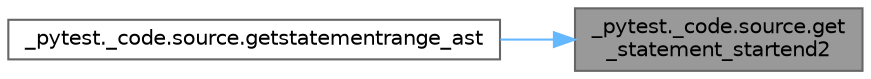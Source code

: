 digraph "_pytest._code.source.get_statement_startend2"
{
 // LATEX_PDF_SIZE
  bgcolor="transparent";
  edge [fontname=Helvetica,fontsize=10,labelfontname=Helvetica,labelfontsize=10];
  node [fontname=Helvetica,fontsize=10,shape=box,height=0.2,width=0.4];
  rankdir="RL";
  Node1 [id="Node000001",label="_pytest._code.source.get\l_statement_startend2",height=0.2,width=0.4,color="gray40", fillcolor="grey60", style="filled", fontcolor="black",tooltip=" "];
  Node1 -> Node2 [id="edge1_Node000001_Node000002",dir="back",color="steelblue1",style="solid",tooltip=" "];
  Node2 [id="Node000002",label="_pytest._code.source.getstatementrange_ast",height=0.2,width=0.4,color="grey40", fillcolor="white", style="filled",URL="$namespace__pytest_1_1__code_1_1source.html#acb5aa5d0206f8390e3f05c7d11c9a850",tooltip=" "];
}
